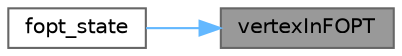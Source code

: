 digraph "vertexInFOPT"
{
 // INTERACTIVE_SVG=YES
 // LATEX_PDF_SIZE
  bgcolor="transparent";
  edge [fontname=Helvetica,fontsize=10,labelfontname=Helvetica,labelfontsize=10];
  node [fontname=Helvetica,fontsize=10,shape=box,height=0.2,width=0.4];
  rankdir="RL";
  Node1 [id="Node000001",label="vertexInFOPT",height=0.2,width=0.4,color="gray40", fillcolor="grey60", style="filled", fontcolor="black",tooltip=" "];
  Node1 -> Node2 [id="edge1_Node000001_Node000002",dir="back",color="steelblue1",style="solid",tooltip=" "];
  Node2 [id="Node000002",label="fopt_state",height=0.2,width=0.4,color="grey40", fillcolor="white", style="filled",URL="$d5/d0d/perturbation__theory_8hpp.html#ab3aeb6b5a7765364c4eee56626986f2c",tooltip=" "];
}

